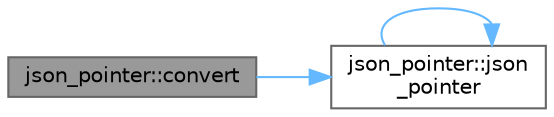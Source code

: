 digraph "json_pointer::convert"
{
 // LATEX_PDF_SIZE
  bgcolor="transparent";
  edge [fontname=Helvetica,fontsize=10,labelfontname=Helvetica,labelfontsize=10];
  node [fontname=Helvetica,fontsize=10,shape=box,height=0.2,width=0.4];
  rankdir="LR";
  Node1 [id="Node000001",label="json_pointer::convert",height=0.2,width=0.4,color="gray40", fillcolor="grey60", style="filled", fontcolor="black",tooltip=" "];
  Node1 -> Node2 [id="edge3_Node000001_Node000002",color="steelblue1",style="solid",tooltip=" "];
  Node2 [id="Node000002",label="json_pointer::json\l_pointer",height=0.2,width=0.4,color="grey40", fillcolor="white", style="filled",URL="$classjson__pointer.html#ab0a623288bc1272870149ad50f799a73",tooltip=" "];
  Node2 -> Node2 [id="edge4_Node000002_Node000002",color="steelblue1",style="solid",tooltip=" "];
}
